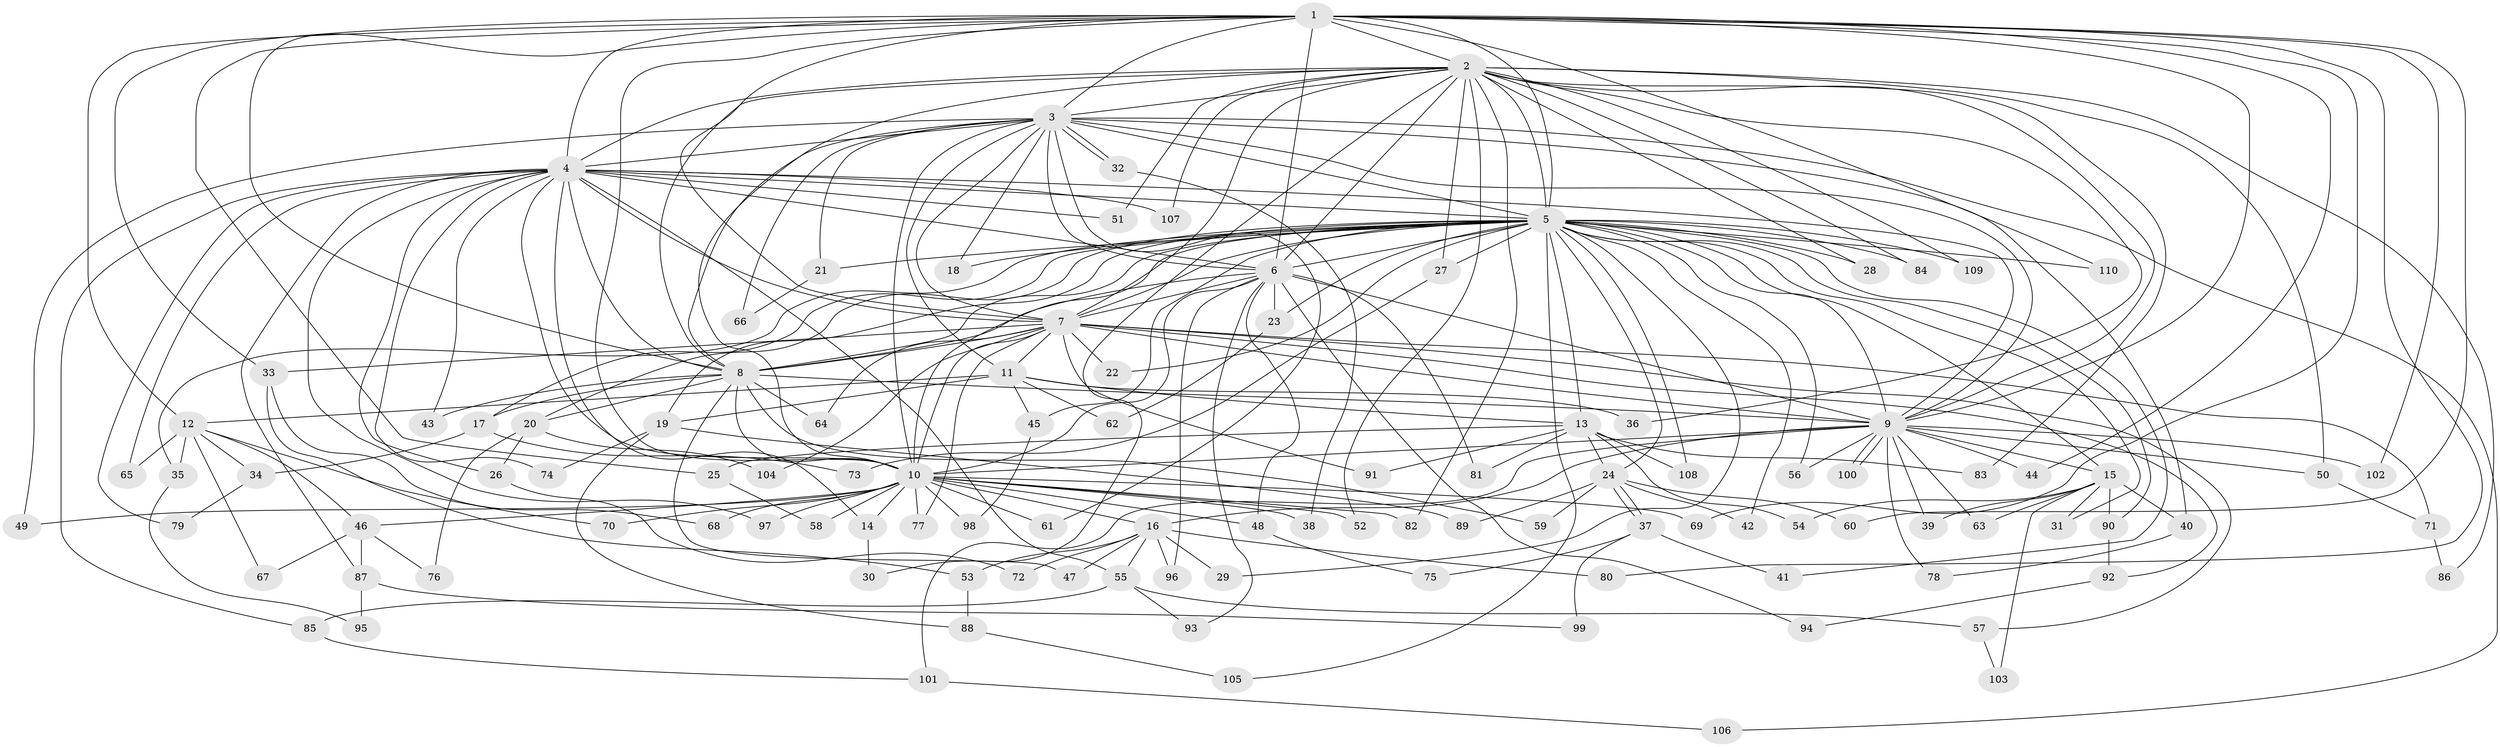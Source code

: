 // coarse degree distribution, {29: 0.030303030303030304, 12: 0.030303030303030304, 8: 0.09090909090909091, 7: 0.06060606060606061, 5: 0.06060606060606061, 2: 0.48484848484848486, 1: 0.18181818181818182, 3: 0.030303030303030304, 4: 0.030303030303030304}
// Generated by graph-tools (version 1.1) at 2025/17/03/04/25 18:17:31]
// undirected, 110 vertices, 245 edges
graph export_dot {
graph [start="1"]
  node [color=gray90,style=filled];
  1;
  2;
  3;
  4;
  5;
  6;
  7;
  8;
  9;
  10;
  11;
  12;
  13;
  14;
  15;
  16;
  17;
  18;
  19;
  20;
  21;
  22;
  23;
  24;
  25;
  26;
  27;
  28;
  29;
  30;
  31;
  32;
  33;
  34;
  35;
  36;
  37;
  38;
  39;
  40;
  41;
  42;
  43;
  44;
  45;
  46;
  47;
  48;
  49;
  50;
  51;
  52;
  53;
  54;
  55;
  56;
  57;
  58;
  59;
  60;
  61;
  62;
  63;
  64;
  65;
  66;
  67;
  68;
  69;
  70;
  71;
  72;
  73;
  74;
  75;
  76;
  77;
  78;
  79;
  80;
  81;
  82;
  83;
  84;
  85;
  86;
  87;
  88;
  89;
  90;
  91;
  92;
  93;
  94;
  95;
  96;
  97;
  98;
  99;
  100;
  101;
  102;
  103;
  104;
  105;
  106;
  107;
  108;
  109;
  110;
  1 -- 2;
  1 -- 3;
  1 -- 4;
  1 -- 5;
  1 -- 6;
  1 -- 7;
  1 -- 8;
  1 -- 9;
  1 -- 10;
  1 -- 12;
  1 -- 25;
  1 -- 33;
  1 -- 44;
  1 -- 60;
  1 -- 69;
  1 -- 80;
  1 -- 102;
  1 -- 110;
  2 -- 3;
  2 -- 4;
  2 -- 5;
  2 -- 6;
  2 -- 7;
  2 -- 8;
  2 -- 9;
  2 -- 10;
  2 -- 27;
  2 -- 28;
  2 -- 30;
  2 -- 36;
  2 -- 50;
  2 -- 51;
  2 -- 52;
  2 -- 82;
  2 -- 83;
  2 -- 84;
  2 -- 86;
  2 -- 107;
  2 -- 109;
  3 -- 4;
  3 -- 5;
  3 -- 6;
  3 -- 7;
  3 -- 8;
  3 -- 9;
  3 -- 10;
  3 -- 11;
  3 -- 18;
  3 -- 21;
  3 -- 32;
  3 -- 32;
  3 -- 40;
  3 -- 49;
  3 -- 61;
  3 -- 66;
  3 -- 106;
  4 -- 5;
  4 -- 6;
  4 -- 7;
  4 -- 8;
  4 -- 9;
  4 -- 10;
  4 -- 14;
  4 -- 26;
  4 -- 43;
  4 -- 51;
  4 -- 55;
  4 -- 65;
  4 -- 74;
  4 -- 79;
  4 -- 85;
  4 -- 87;
  4 -- 97;
  4 -- 107;
  5 -- 6;
  5 -- 7;
  5 -- 8;
  5 -- 9;
  5 -- 10;
  5 -- 13;
  5 -- 15;
  5 -- 17;
  5 -- 18;
  5 -- 19;
  5 -- 20;
  5 -- 21;
  5 -- 22;
  5 -- 23;
  5 -- 24;
  5 -- 27;
  5 -- 28;
  5 -- 29;
  5 -- 31;
  5 -- 35;
  5 -- 41;
  5 -- 42;
  5 -- 45;
  5 -- 56;
  5 -- 84;
  5 -- 90;
  5 -- 105;
  5 -- 108;
  5 -- 109;
  5 -- 110;
  6 -- 7;
  6 -- 8;
  6 -- 9;
  6 -- 10;
  6 -- 23;
  6 -- 48;
  6 -- 81;
  6 -- 93;
  6 -- 94;
  6 -- 96;
  7 -- 8;
  7 -- 9;
  7 -- 10;
  7 -- 11;
  7 -- 22;
  7 -- 33;
  7 -- 57;
  7 -- 64;
  7 -- 71;
  7 -- 77;
  7 -- 91;
  7 -- 92;
  7 -- 104;
  8 -- 9;
  8 -- 10;
  8 -- 17;
  8 -- 20;
  8 -- 43;
  8 -- 47;
  8 -- 59;
  8 -- 64;
  9 -- 10;
  9 -- 15;
  9 -- 16;
  9 -- 39;
  9 -- 44;
  9 -- 50;
  9 -- 56;
  9 -- 63;
  9 -- 78;
  9 -- 100;
  9 -- 100;
  9 -- 101;
  9 -- 102;
  10 -- 14;
  10 -- 16;
  10 -- 38;
  10 -- 46;
  10 -- 48;
  10 -- 49;
  10 -- 52;
  10 -- 58;
  10 -- 61;
  10 -- 68;
  10 -- 69;
  10 -- 70;
  10 -- 77;
  10 -- 82;
  10 -- 97;
  10 -- 98;
  11 -- 12;
  11 -- 13;
  11 -- 19;
  11 -- 36;
  11 -- 45;
  11 -- 62;
  12 -- 34;
  12 -- 35;
  12 -- 46;
  12 -- 65;
  12 -- 67;
  12 -- 70;
  13 -- 24;
  13 -- 25;
  13 -- 54;
  13 -- 81;
  13 -- 83;
  13 -- 91;
  13 -- 108;
  14 -- 30;
  15 -- 31;
  15 -- 39;
  15 -- 40;
  15 -- 54;
  15 -- 63;
  15 -- 90;
  15 -- 103;
  16 -- 29;
  16 -- 47;
  16 -- 53;
  16 -- 55;
  16 -- 72;
  16 -- 80;
  16 -- 96;
  17 -- 34;
  17 -- 73;
  19 -- 74;
  19 -- 88;
  19 -- 89;
  20 -- 26;
  20 -- 76;
  20 -- 104;
  21 -- 66;
  23 -- 62;
  24 -- 37;
  24 -- 37;
  24 -- 42;
  24 -- 59;
  24 -- 60;
  24 -- 89;
  25 -- 58;
  26 -- 72;
  27 -- 73;
  32 -- 38;
  33 -- 53;
  33 -- 68;
  34 -- 79;
  35 -- 95;
  37 -- 41;
  37 -- 75;
  37 -- 99;
  40 -- 78;
  45 -- 98;
  46 -- 67;
  46 -- 76;
  46 -- 87;
  48 -- 75;
  50 -- 71;
  53 -- 88;
  55 -- 57;
  55 -- 85;
  55 -- 93;
  57 -- 103;
  71 -- 86;
  85 -- 101;
  87 -- 95;
  87 -- 99;
  88 -- 105;
  90 -- 92;
  92 -- 94;
  101 -- 106;
}
